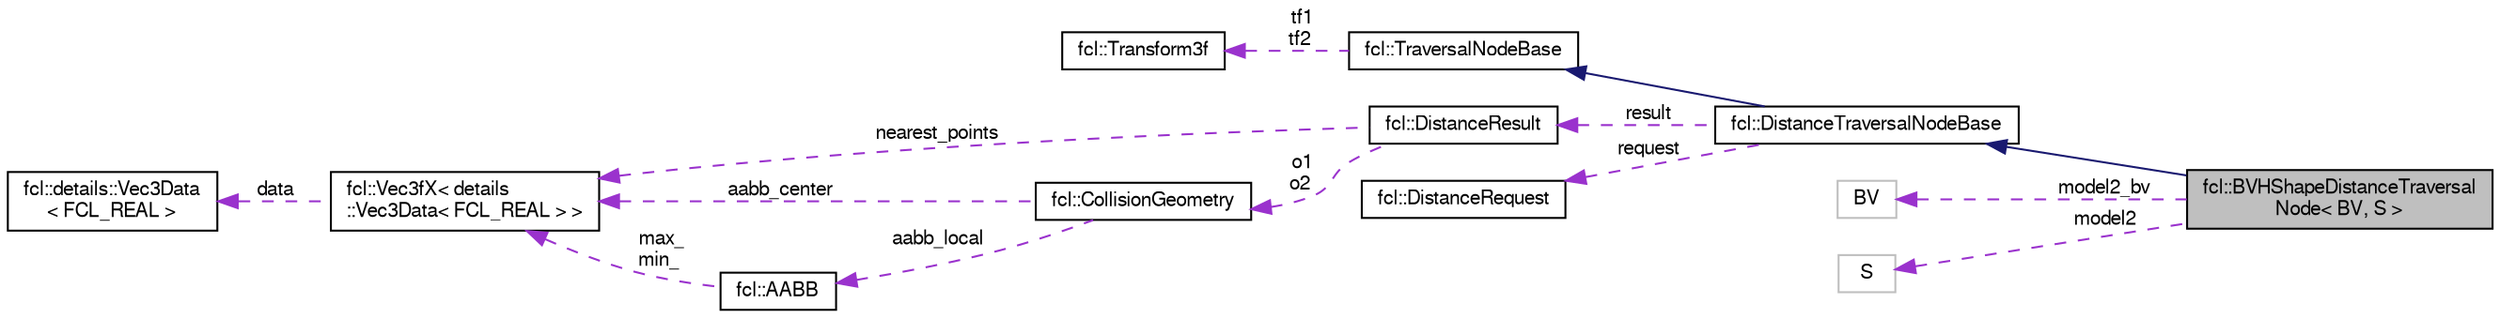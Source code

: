 digraph "fcl::BVHShapeDistanceTraversalNode&lt; BV, S &gt;"
{
  edge [fontname="FreeSans",fontsize="10",labelfontname="FreeSans",labelfontsize="10"];
  node [fontname="FreeSans",fontsize="10",shape=record];
  rankdir="LR";
  Node1 [label="fcl::BVHShapeDistanceTraversal\lNode\< BV, S \>",height=0.2,width=0.4,color="black", fillcolor="grey75", style="filled" fontcolor="black"];
  Node2 -> Node1 [dir="back",color="midnightblue",fontsize="10",style="solid",fontname="FreeSans"];
  Node2 [label="fcl::DistanceTraversalNodeBase",height=0.2,width=0.4,color="black", fillcolor="white", style="filled",URL="$a00046.html",tooltip="Node structure encoding the information required for distance traversal. "];
  Node3 -> Node2 [dir="back",color="midnightblue",fontsize="10",style="solid",fontname="FreeSans"];
  Node3 [label="fcl::TraversalNodeBase",height=0.2,width=0.4,color="black", fillcolor="white", style="filled",URL="$a00214.html",tooltip="Node structure encoding the information required for traversal. "];
  Node4 -> Node3 [dir="back",color="darkorchid3",fontsize="10",style="dashed",label=" tf1\ntf2" ,fontname="FreeSans"];
  Node4 [label="fcl::Transform3f",height=0.2,width=0.4,color="black", fillcolor="white", style="filled",URL="$a00212.html",tooltip="Simple transform class used locally by InterpMotion. "];
  Node5 -> Node2 [dir="back",color="darkorchid3",fontsize="10",style="dashed",label=" result" ,fontname="FreeSans"];
  Node5 [label="fcl::DistanceResult",height=0.2,width=0.4,color="black", fillcolor="white", style="filled",URL="$a00045.html",tooltip="distance result "];
  Node6 -> Node5 [dir="back",color="darkorchid3",fontsize="10",style="dashed",label=" nearest_points" ,fontname="FreeSans"];
  Node6 [label="fcl::Vec3fX\< details\l::Vec3Data\< FCL_REAL \> \>",height=0.2,width=0.4,color="black", fillcolor="white", style="filled",URL="$a00223.html"];
  Node7 -> Node6 [dir="back",color="darkorchid3",fontsize="10",style="dashed",label=" data" ,fontname="FreeSans"];
  Node7 [label="fcl::details::Vec3Data\l\< FCL_REAL \>",height=0.2,width=0.4,color="black", fillcolor="white", style="filled",URL="$a00222.html"];
  Node8 -> Node5 [dir="back",color="darkorchid3",fontsize="10",style="dashed",label=" o1\no2" ,fontname="FreeSans"];
  Node8 [label="fcl::CollisionGeometry",height=0.2,width=0.4,color="black", fillcolor="white", style="filled",URL="$a00028.html",tooltip="The geometry for the object for collision or distance computation. "];
  Node6 -> Node8 [dir="back",color="darkorchid3",fontsize="10",style="dashed",label=" aabb_center" ,fontname="FreeSans"];
  Node9 -> Node8 [dir="back",color="darkorchid3",fontsize="10",style="dashed",label=" aabb_local" ,fontname="FreeSans"];
  Node9 [label="fcl::AABB",height=0.2,width=0.4,color="black", fillcolor="white", style="filled",URL="$a00003.html",tooltip="A class describing the AABB collision structure, which is a box in 3D space determined by two diagona..."];
  Node6 -> Node9 [dir="back",color="darkorchid3",fontsize="10",style="dashed",label=" max_\nmin_" ,fontname="FreeSans"];
  Node10 -> Node2 [dir="back",color="darkorchid3",fontsize="10",style="dashed",label=" request" ,fontname="FreeSans"];
  Node10 [label="fcl::DistanceRequest",height=0.2,width=0.4,color="black", fillcolor="white", style="filled",URL="$a00044.html",tooltip="request to the distance computation "];
  Node11 -> Node1 [dir="back",color="darkorchid3",fontsize="10",style="dashed",label=" model2_bv" ,fontname="FreeSans"];
  Node11 [label="BV",height=0.2,width=0.4,color="grey75", fillcolor="white", style="filled"];
  Node12 -> Node1 [dir="back",color="darkorchid3",fontsize="10",style="dashed",label=" model2" ,fontname="FreeSans"];
  Node12 [label="S",height=0.2,width=0.4,color="grey75", fillcolor="white", style="filled"];
}
